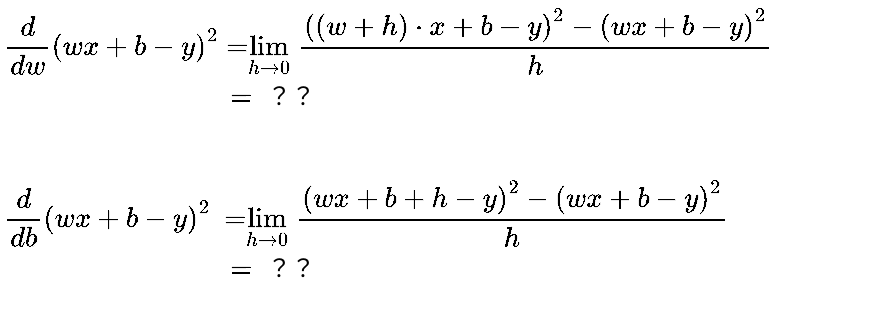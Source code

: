 <mxfile version="12.9.3" type="device"><diagram id="69BC8ftjBYQ0e874cOG9" name="Page-1"><mxGraphModel dx="946" dy="611" grid="1" gridSize="10" guides="1" tooltips="1" connect="1" arrows="1" fold="1" page="1" pageScale="1" pageWidth="850" pageHeight="1100" math="1" shadow="0"><root><mxCell id="0"/><mxCell id="1" parent="0"/><mxCell id="ISj3NFhvrudCctBTulwf-1" value="&lt;p class=&quot;p1&quot; style=&quot;margin: 0px ; font-stretch: normal ; line-height: normal ; font-family: &amp;#34;helvetica neue&amp;#34;&quot;&gt;`frac{d}{dw}(wx+b-y)^2` `= lim_(h-&amp;gt;0)frac{((w+h)*x+b-y)^2 - (wx+b-y)^2}{h}`&lt;/p&gt;&lt;p class=&quot;p2&quot; style=&quot;margin: 0px ; font-stretch: normal ; line-height: normal ; font-family: &amp;#34;helvetica neue&amp;#34; ; min-height: 14px&quot;&gt;&amp;nbsp; &amp;nbsp; &amp;nbsp; &amp;nbsp; &amp;nbsp; &amp;nbsp; &amp;nbsp; &amp;nbsp; &amp;nbsp; &amp;nbsp; &amp;nbsp; &amp;nbsp; &amp;nbsp; &amp;nbsp; &amp;nbsp; &amp;nbsp; &amp;nbsp; `=&amp;nbsp; &quot;？？🤔️&quot;`&lt;br&gt;&lt;br&gt;&lt;/p&gt;&lt;p class=&quot;p2&quot; style=&quot;margin: 0px ; font-stretch: normal ; line-height: normal ; font-family: &amp;#34;helvetica neue&amp;#34; ; min-height: 14px&quot;&gt;&lt;br&gt;&lt;/p&gt;&lt;p class=&quot;p1&quot; style=&quot;margin: 0px ; font-stretch: normal ; line-height: normal ; font-family: &amp;#34;helvetica neue&amp;#34;&quot;&gt;`frac{d}{db}(wx+b-y)^2`&amp;nbsp; `= lim_(h-&amp;gt;0)frac{(wx+b+h-y)^2 - (wx+b-y)^2}{h}`&lt;/p&gt;&lt;p class=&quot;p2&quot; style=&quot;margin: 0px ; font-stretch: normal ; line-height: normal ; font-family: &amp;#34;helvetica neue&amp;#34; ; min-height: 14px&quot;&gt;&amp;nbsp; &amp;nbsp; &amp;nbsp; &amp;nbsp; &amp;nbsp; &amp;nbsp; &amp;nbsp; &amp;nbsp; &amp;nbsp; &amp;nbsp; &amp;nbsp; &amp;nbsp; &amp;nbsp; &amp;nbsp; &amp;nbsp; &amp;nbsp; &amp;nbsp; `=&amp;nbsp; &quot;？？🤔️&quot;`&lt;br&gt;&lt;/p&gt;&lt;span style=&quot;font-family: &amp;#34;helvetica neue&amp;#34;&quot;&gt;&lt;br&gt;&lt;/span&gt;" style="text;html=1;strokeColor=none;fillColor=none;align=left;verticalAlign=middle;whiteSpace=wrap;rounded=0;" parent="1" vertex="1"><mxGeometry x="110" y="70" width="440" height="160" as="geometry"/></mxCell></root></mxGraphModel></diagram></mxfile>
